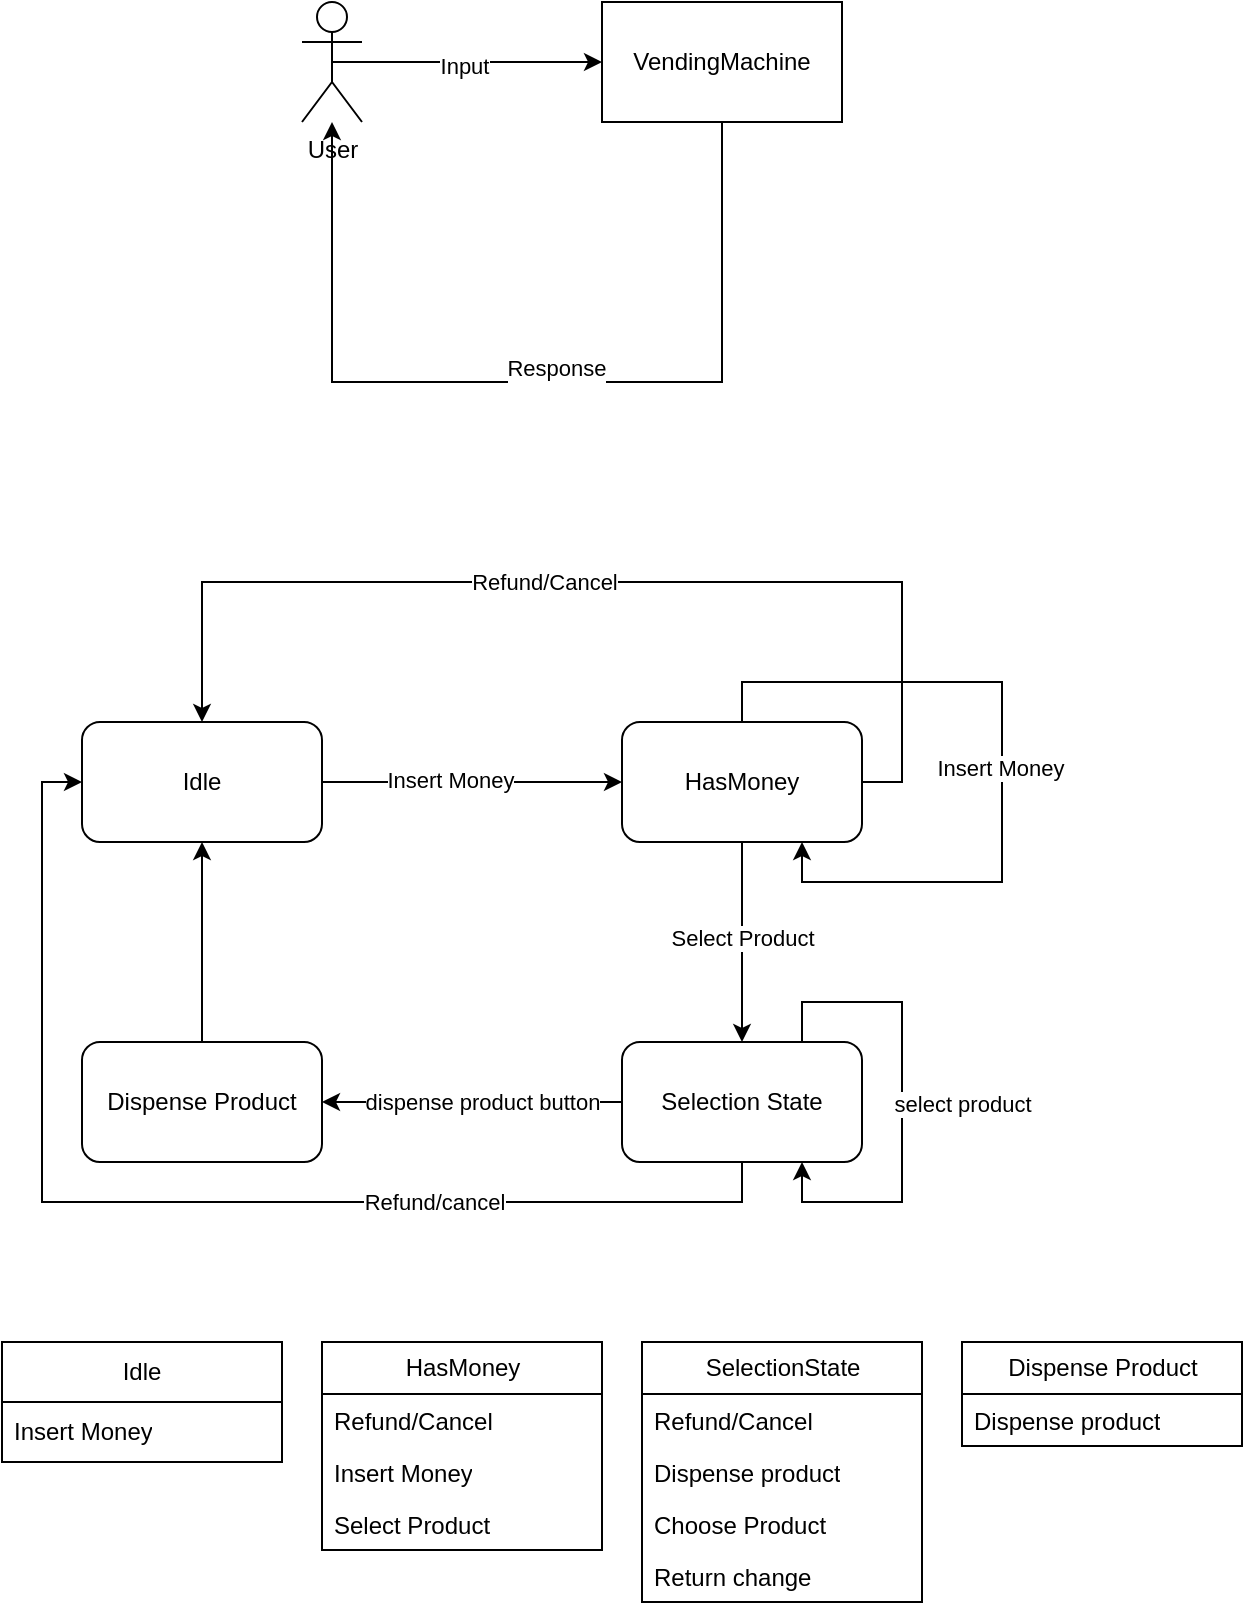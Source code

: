 <mxfile version="24.4.9" type="device">
  <diagram name="Page-1" id="FIn7hWFJmD5jIfGe47VH">
    <mxGraphModel dx="1276" dy="637" grid="1" gridSize="10" guides="1" tooltips="1" connect="1" arrows="1" fold="1" page="1" pageScale="1" pageWidth="827" pageHeight="1169" math="0" shadow="0">
      <root>
        <mxCell id="0" />
        <mxCell id="1" parent="0" />
        <mxCell id="GWwVKUx4RchNC6RiCY4U-34" value="" style="group" vertex="1" connectable="0" parent="1">
          <mxGeometry x="310" y="50" width="270" height="190" as="geometry" />
        </mxCell>
        <mxCell id="GWwVKUx4RchNC6RiCY4U-8" style="edgeStyle=orthogonalEdgeStyle;rounded=0;orthogonalLoop=1;jettySize=auto;html=1;" edge="1" parent="GWwVKUx4RchNC6RiCY4U-34" source="GWwVKUx4RchNC6RiCY4U-1" target="GWwVKUx4RchNC6RiCY4U-2">
          <mxGeometry relative="1" as="geometry">
            <mxPoint x="210" y="190" as="targetPoint" />
            <Array as="points">
              <mxPoint x="210" y="190" />
              <mxPoint x="15" y="190" />
            </Array>
          </mxGeometry>
        </mxCell>
        <mxCell id="GWwVKUx4RchNC6RiCY4U-9" value="Response&lt;div&gt;&lt;br&gt;&lt;/div&gt;" style="edgeLabel;html=1;align=center;verticalAlign=middle;resizable=0;points=[];" vertex="1" connectable="0" parent="GWwVKUx4RchNC6RiCY4U-8">
          <mxGeometry x="-0.063" relative="1" as="geometry">
            <mxPoint as="offset" />
          </mxGeometry>
        </mxCell>
        <mxCell id="GWwVKUx4RchNC6RiCY4U-1" value="VendingMachine" style="rounded=0;whiteSpace=wrap;html=1;" vertex="1" parent="GWwVKUx4RchNC6RiCY4U-34">
          <mxGeometry x="150" width="120" height="60" as="geometry" />
        </mxCell>
        <mxCell id="GWwVKUx4RchNC6RiCY4U-7" style="edgeStyle=orthogonalEdgeStyle;rounded=0;orthogonalLoop=1;jettySize=auto;html=1;exitX=0.5;exitY=0.5;exitDx=0;exitDy=0;exitPerimeter=0;entryX=0;entryY=0.5;entryDx=0;entryDy=0;" edge="1" parent="GWwVKUx4RchNC6RiCY4U-34" source="GWwVKUx4RchNC6RiCY4U-2" target="GWwVKUx4RchNC6RiCY4U-1">
          <mxGeometry relative="1" as="geometry" />
        </mxCell>
        <mxCell id="GWwVKUx4RchNC6RiCY4U-10" value="Input" style="edgeLabel;html=1;align=center;verticalAlign=middle;resizable=0;points=[];" vertex="1" connectable="0" parent="GWwVKUx4RchNC6RiCY4U-7">
          <mxGeometry x="-0.026" y="-2" relative="1" as="geometry">
            <mxPoint as="offset" />
          </mxGeometry>
        </mxCell>
        <mxCell id="GWwVKUx4RchNC6RiCY4U-2" value="User" style="shape=umlActor;verticalLabelPosition=bottom;verticalAlign=top;html=1;outlineConnect=0;" vertex="1" parent="GWwVKUx4RchNC6RiCY4U-34">
          <mxGeometry width="30" height="60" as="geometry" />
        </mxCell>
        <mxCell id="GWwVKUx4RchNC6RiCY4U-35" value="" style="group" vertex="1" connectable="0" parent="1">
          <mxGeometry x="200" y="340" width="460" height="290" as="geometry" />
        </mxCell>
        <mxCell id="GWwVKUx4RchNC6RiCY4U-14" style="edgeStyle=orthogonalEdgeStyle;rounded=0;orthogonalLoop=1;jettySize=auto;html=1;exitX=1;exitY=0.5;exitDx=0;exitDy=0;" edge="1" parent="GWwVKUx4RchNC6RiCY4U-35" source="GWwVKUx4RchNC6RiCY4U-11" target="GWwVKUx4RchNC6RiCY4U-12">
          <mxGeometry relative="1" as="geometry" />
        </mxCell>
        <mxCell id="GWwVKUx4RchNC6RiCY4U-15" value="Insert Money" style="edgeLabel;html=1;align=center;verticalAlign=middle;resizable=0;points=[];" vertex="1" connectable="0" parent="GWwVKUx4RchNC6RiCY4U-14">
          <mxGeometry x="-0.153" y="1" relative="1" as="geometry">
            <mxPoint as="offset" />
          </mxGeometry>
        </mxCell>
        <mxCell id="GWwVKUx4RchNC6RiCY4U-11" value="Idle" style="rounded=1;whiteSpace=wrap;html=1;" vertex="1" parent="GWwVKUx4RchNC6RiCY4U-35">
          <mxGeometry y="70" width="120" height="60" as="geometry" />
        </mxCell>
        <mxCell id="GWwVKUx4RchNC6RiCY4U-16" style="edgeStyle=orthogonalEdgeStyle;rounded=0;orthogonalLoop=1;jettySize=auto;html=1;exitX=0.5;exitY=1;exitDx=0;exitDy=0;" edge="1" parent="GWwVKUx4RchNC6RiCY4U-35" source="GWwVKUx4RchNC6RiCY4U-12" target="GWwVKUx4RchNC6RiCY4U-13">
          <mxGeometry relative="1" as="geometry" />
        </mxCell>
        <mxCell id="GWwVKUx4RchNC6RiCY4U-17" value="Select Product" style="edgeLabel;html=1;align=center;verticalAlign=middle;resizable=0;points=[];" vertex="1" connectable="0" parent="GWwVKUx4RchNC6RiCY4U-16">
          <mxGeometry x="-0.051" relative="1" as="geometry">
            <mxPoint as="offset" />
          </mxGeometry>
        </mxCell>
        <mxCell id="GWwVKUx4RchNC6RiCY4U-19" style="edgeStyle=orthogonalEdgeStyle;rounded=0;orthogonalLoop=1;jettySize=auto;html=1;exitX=1;exitY=0.5;exitDx=0;exitDy=0;entryX=0.5;entryY=0;entryDx=0;entryDy=0;" edge="1" parent="GWwVKUx4RchNC6RiCY4U-35" source="GWwVKUx4RchNC6RiCY4U-12" target="GWwVKUx4RchNC6RiCY4U-11">
          <mxGeometry relative="1" as="geometry">
            <Array as="points">
              <mxPoint x="410" y="100" />
              <mxPoint x="410" />
              <mxPoint x="60" />
            </Array>
          </mxGeometry>
        </mxCell>
        <mxCell id="GWwVKUx4RchNC6RiCY4U-20" value="Refund/Cancel" style="edgeLabel;html=1;align=center;verticalAlign=middle;resizable=0;points=[];" vertex="1" connectable="0" parent="GWwVKUx4RchNC6RiCY4U-19">
          <mxGeometry x="-0.139" y="-3" relative="1" as="geometry">
            <mxPoint x="-67" y="3" as="offset" />
          </mxGeometry>
        </mxCell>
        <mxCell id="GWwVKUx4RchNC6RiCY4U-12" value="HasMoney" style="rounded=1;whiteSpace=wrap;html=1;" vertex="1" parent="GWwVKUx4RchNC6RiCY4U-35">
          <mxGeometry x="270" y="70" width="120" height="60" as="geometry" />
        </mxCell>
        <mxCell id="GWwVKUx4RchNC6RiCY4U-23" style="edgeStyle=orthogonalEdgeStyle;rounded=0;orthogonalLoop=1;jettySize=auto;html=1;exitX=0;exitY=0.5;exitDx=0;exitDy=0;entryX=1;entryY=0.5;entryDx=0;entryDy=0;" edge="1" parent="GWwVKUx4RchNC6RiCY4U-35" source="GWwVKUx4RchNC6RiCY4U-13" target="GWwVKUx4RchNC6RiCY4U-27">
          <mxGeometry relative="1" as="geometry">
            <mxPoint x="120" y="260" as="targetPoint" />
          </mxGeometry>
        </mxCell>
        <mxCell id="GWwVKUx4RchNC6RiCY4U-24" value="dispense product button" style="edgeLabel;html=1;align=center;verticalAlign=middle;resizable=0;points=[];" vertex="1" connectable="0" parent="GWwVKUx4RchNC6RiCY4U-23">
          <mxGeometry x="0.275" y="-2" relative="1" as="geometry">
            <mxPoint x="25" y="2" as="offset" />
          </mxGeometry>
        </mxCell>
        <mxCell id="GWwVKUx4RchNC6RiCY4U-32" style="edgeStyle=orthogonalEdgeStyle;rounded=0;orthogonalLoop=1;jettySize=auto;html=1;exitX=0.5;exitY=1;exitDx=0;exitDy=0;entryX=0;entryY=0.5;entryDx=0;entryDy=0;" edge="1" parent="GWwVKUx4RchNC6RiCY4U-35" source="GWwVKUx4RchNC6RiCY4U-13" target="GWwVKUx4RchNC6RiCY4U-11">
          <mxGeometry relative="1" as="geometry" />
        </mxCell>
        <mxCell id="GWwVKUx4RchNC6RiCY4U-33" value="Refund/cancel" style="edgeLabel;html=1;align=center;verticalAlign=middle;resizable=0;points=[];" vertex="1" connectable="0" parent="GWwVKUx4RchNC6RiCY4U-32">
          <mxGeometry x="-0.418" relative="1" as="geometry">
            <mxPoint as="offset" />
          </mxGeometry>
        </mxCell>
        <mxCell id="GWwVKUx4RchNC6RiCY4U-13" value="Selection State" style="rounded=1;whiteSpace=wrap;html=1;" vertex="1" parent="GWwVKUx4RchNC6RiCY4U-35">
          <mxGeometry x="270" y="230" width="120" height="60" as="geometry" />
        </mxCell>
        <mxCell id="GWwVKUx4RchNC6RiCY4U-28" style="edgeStyle=orthogonalEdgeStyle;rounded=0;orthogonalLoop=1;jettySize=auto;html=1;exitX=0.5;exitY=0;exitDx=0;exitDy=0;entryX=0.5;entryY=1;entryDx=0;entryDy=0;" edge="1" parent="GWwVKUx4RchNC6RiCY4U-35" source="GWwVKUx4RchNC6RiCY4U-27" target="GWwVKUx4RchNC6RiCY4U-11">
          <mxGeometry relative="1" as="geometry" />
        </mxCell>
        <mxCell id="GWwVKUx4RchNC6RiCY4U-27" value="Dispense Product" style="rounded=1;whiteSpace=wrap;html=1;" vertex="1" parent="GWwVKUx4RchNC6RiCY4U-35">
          <mxGeometry y="230" width="120" height="60" as="geometry" />
        </mxCell>
        <mxCell id="GWwVKUx4RchNC6RiCY4U-29" style="edgeStyle=orthogonalEdgeStyle;rounded=0;orthogonalLoop=1;jettySize=auto;html=1;exitX=0.5;exitY=0;exitDx=0;exitDy=0;entryX=0.75;entryY=1;entryDx=0;entryDy=0;" edge="1" parent="GWwVKUx4RchNC6RiCY4U-35" source="GWwVKUx4RchNC6RiCY4U-12" target="GWwVKUx4RchNC6RiCY4U-12">
          <mxGeometry relative="1" as="geometry">
            <Array as="points">
              <mxPoint x="330" y="50" />
              <mxPoint x="460" y="50" />
              <mxPoint x="460" y="150" />
              <mxPoint x="360" y="150" />
            </Array>
          </mxGeometry>
        </mxCell>
        <mxCell id="GWwVKUx4RchNC6RiCY4U-92" value="Insert Money" style="edgeLabel;html=1;align=center;verticalAlign=middle;resizable=0;points=[];" vertex="1" connectable="0" parent="GWwVKUx4RchNC6RiCY4U-29">
          <mxGeometry x="0.04" y="-1" relative="1" as="geometry">
            <mxPoint as="offset" />
          </mxGeometry>
        </mxCell>
        <mxCell id="GWwVKUx4RchNC6RiCY4U-31" style="edgeStyle=orthogonalEdgeStyle;rounded=0;orthogonalLoop=1;jettySize=auto;html=1;exitX=0.75;exitY=0;exitDx=0;exitDy=0;entryX=0.75;entryY=1;entryDx=0;entryDy=0;" edge="1" parent="GWwVKUx4RchNC6RiCY4U-35" source="GWwVKUx4RchNC6RiCY4U-13" target="GWwVKUx4RchNC6RiCY4U-13">
          <mxGeometry relative="1" as="geometry" />
        </mxCell>
        <mxCell id="GWwVKUx4RchNC6RiCY4U-93" value="select product" style="edgeLabel;html=1;align=center;verticalAlign=middle;resizable=0;points=[];" vertex="1" connectable="0" parent="GWwVKUx4RchNC6RiCY4U-31">
          <mxGeometry x="0.003" relative="1" as="geometry">
            <mxPoint x="30" as="offset" />
          </mxGeometry>
        </mxCell>
        <mxCell id="GWwVKUx4RchNC6RiCY4U-84" value="Idle" style="swimlane;fontStyle=0;childLayout=stackLayout;horizontal=1;startSize=30;horizontalStack=0;resizeParent=1;resizeParentMax=0;resizeLast=0;collapsible=1;marginBottom=0;whiteSpace=wrap;html=1;" vertex="1" parent="1">
          <mxGeometry x="160" y="720" width="140" height="60" as="geometry" />
        </mxCell>
        <mxCell id="GWwVKUx4RchNC6RiCY4U-85" value="Insert Money" style="text;strokeColor=none;fillColor=none;align=left;verticalAlign=middle;spacingLeft=4;spacingRight=4;overflow=hidden;points=[[0,0.5],[1,0.5]];portConstraint=eastwest;rotatable=0;whiteSpace=wrap;html=1;" vertex="1" parent="GWwVKUx4RchNC6RiCY4U-84">
          <mxGeometry y="30" width="140" height="30" as="geometry" />
        </mxCell>
        <mxCell id="GWwVKUx4RchNC6RiCY4U-88" value="HasMoney" style="swimlane;fontStyle=0;childLayout=stackLayout;horizontal=1;startSize=26;fillColor=none;horizontalStack=0;resizeParent=1;resizeParentMax=0;resizeLast=0;collapsible=1;marginBottom=0;html=1;" vertex="1" parent="1">
          <mxGeometry x="320" y="720" width="140" height="104" as="geometry" />
        </mxCell>
        <mxCell id="GWwVKUx4RchNC6RiCY4U-89" value="Refund/Cancel" style="text;strokeColor=none;fillColor=none;align=left;verticalAlign=top;spacingLeft=4;spacingRight=4;overflow=hidden;rotatable=0;points=[[0,0.5],[1,0.5]];portConstraint=eastwest;whiteSpace=wrap;html=1;" vertex="1" parent="GWwVKUx4RchNC6RiCY4U-88">
          <mxGeometry y="26" width="140" height="26" as="geometry" />
        </mxCell>
        <mxCell id="GWwVKUx4RchNC6RiCY4U-90" value="Insert Money" style="text;strokeColor=none;fillColor=none;align=left;verticalAlign=top;spacingLeft=4;spacingRight=4;overflow=hidden;rotatable=0;points=[[0,0.5],[1,0.5]];portConstraint=eastwest;whiteSpace=wrap;html=1;" vertex="1" parent="GWwVKUx4RchNC6RiCY4U-88">
          <mxGeometry y="52" width="140" height="26" as="geometry" />
        </mxCell>
        <mxCell id="GWwVKUx4RchNC6RiCY4U-91" value="Select Product" style="text;strokeColor=none;fillColor=none;align=left;verticalAlign=top;spacingLeft=4;spacingRight=4;overflow=hidden;rotatable=0;points=[[0,0.5],[1,0.5]];portConstraint=eastwest;whiteSpace=wrap;html=1;" vertex="1" parent="GWwVKUx4RchNC6RiCY4U-88">
          <mxGeometry y="78" width="140" height="26" as="geometry" />
        </mxCell>
        <mxCell id="GWwVKUx4RchNC6RiCY4U-94" value="SelectionState" style="swimlane;fontStyle=0;childLayout=stackLayout;horizontal=1;startSize=26;fillColor=none;horizontalStack=0;resizeParent=1;resizeParentMax=0;resizeLast=0;collapsible=1;marginBottom=0;html=1;" vertex="1" parent="1">
          <mxGeometry x="480" y="720" width="140" height="130" as="geometry" />
        </mxCell>
        <mxCell id="GWwVKUx4RchNC6RiCY4U-95" value="Refund/Cancel" style="text;strokeColor=none;fillColor=none;align=left;verticalAlign=top;spacingLeft=4;spacingRight=4;overflow=hidden;rotatable=0;points=[[0,0.5],[1,0.5]];portConstraint=eastwest;whiteSpace=wrap;html=1;" vertex="1" parent="GWwVKUx4RchNC6RiCY4U-94">
          <mxGeometry y="26" width="140" height="26" as="geometry" />
        </mxCell>
        <mxCell id="GWwVKUx4RchNC6RiCY4U-96" value="Dispense product" style="text;strokeColor=none;fillColor=none;align=left;verticalAlign=top;spacingLeft=4;spacingRight=4;overflow=hidden;rotatable=0;points=[[0,0.5],[1,0.5]];portConstraint=eastwest;whiteSpace=wrap;html=1;" vertex="1" parent="GWwVKUx4RchNC6RiCY4U-94">
          <mxGeometry y="52" width="140" height="26" as="geometry" />
        </mxCell>
        <mxCell id="GWwVKUx4RchNC6RiCY4U-97" value="Choose Product" style="text;strokeColor=none;fillColor=none;align=left;verticalAlign=top;spacingLeft=4;spacingRight=4;overflow=hidden;rotatable=0;points=[[0,0.5],[1,0.5]];portConstraint=eastwest;whiteSpace=wrap;html=1;" vertex="1" parent="GWwVKUx4RchNC6RiCY4U-94">
          <mxGeometry y="78" width="140" height="52" as="geometry" />
        </mxCell>
        <mxCell id="GWwVKUx4RchNC6RiCY4U-98" value="Dispense Product" style="swimlane;fontStyle=0;childLayout=stackLayout;horizontal=1;startSize=26;fillColor=none;horizontalStack=0;resizeParent=1;resizeParentMax=0;resizeLast=0;collapsible=1;marginBottom=0;html=1;" vertex="1" parent="1">
          <mxGeometry x="640" y="720" width="140" height="52" as="geometry" />
        </mxCell>
        <mxCell id="GWwVKUx4RchNC6RiCY4U-100" value="Dispense product" style="text;strokeColor=none;fillColor=none;align=left;verticalAlign=top;spacingLeft=4;spacingRight=4;overflow=hidden;rotatable=0;points=[[0,0.5],[1,0.5]];portConstraint=eastwest;whiteSpace=wrap;html=1;" vertex="1" parent="GWwVKUx4RchNC6RiCY4U-98">
          <mxGeometry y="26" width="140" height="26" as="geometry" />
        </mxCell>
        <mxCell id="GWwVKUx4RchNC6RiCY4U-103" value="Return change" style="text;strokeColor=none;fillColor=none;align=left;verticalAlign=top;spacingLeft=4;spacingRight=4;overflow=hidden;rotatable=0;points=[[0,0.5],[1,0.5]];portConstraint=eastwest;whiteSpace=wrap;html=1;" vertex="1" parent="1">
          <mxGeometry x="480" y="824" width="140" height="26" as="geometry" />
        </mxCell>
      </root>
    </mxGraphModel>
  </diagram>
</mxfile>
